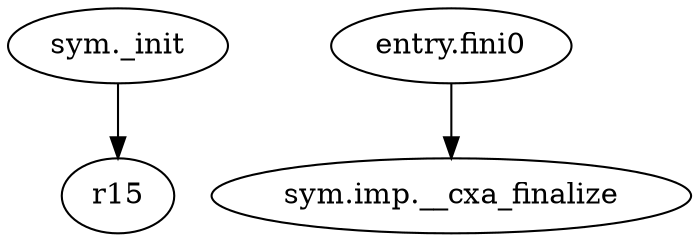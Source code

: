digraph code {
  "0x000003a8" [label="sym._init"];
  "0x000003a8" -> "0x000003e0";
  "0x000003e0" [label="r15"];
  "0x00000404" [label="entry.fini0"];
  "0x00000404" -> "0x000003d4";
  "0x000003d4" [label="sym.imp.__cxa_finalize"];
}